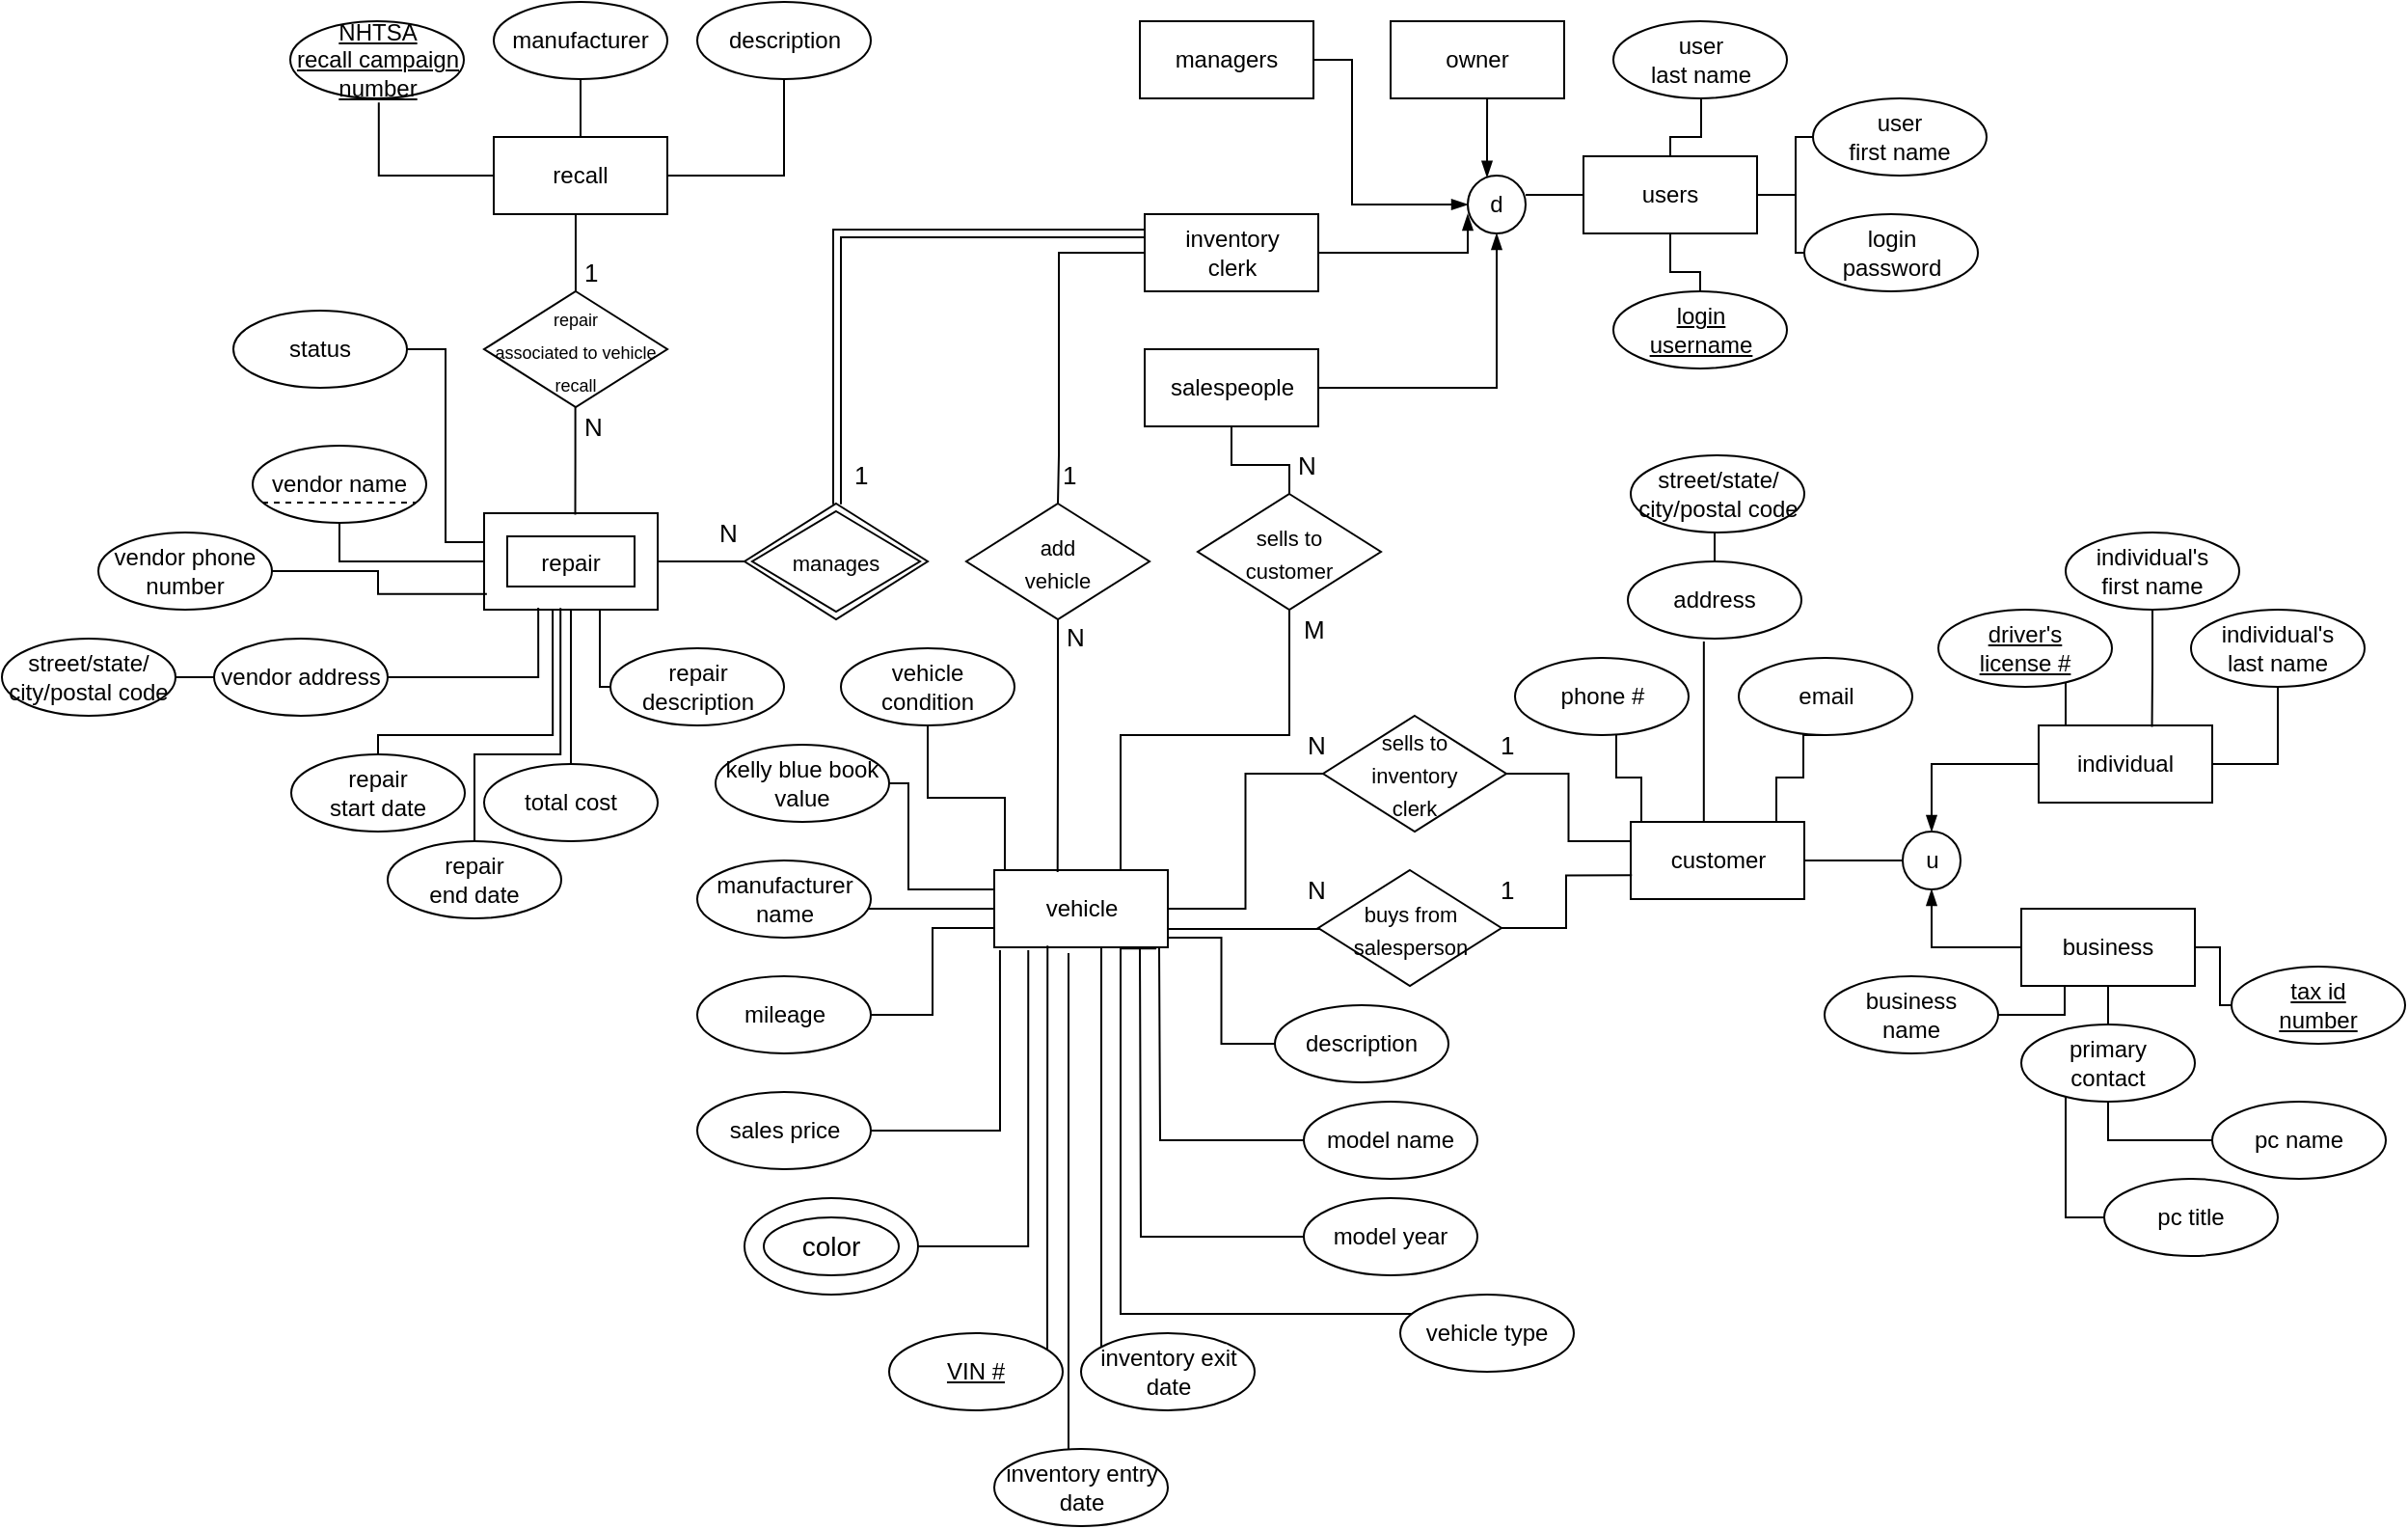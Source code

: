 <mxfile version="10.7.5"><diagram id="W2DYp6Pfew0mi47RgegF" name="Page-1"><mxGraphModel dx="1912" dy="1683" grid="1" gridSize="10" guides="1" tooltips="1" connect="1" arrows="1" fold="1" page="1" pageScale="1" pageWidth="850" pageHeight="1100" math="0" shadow="0"><root><mxCell id="0"/><mxCell id="1" parent="0"/><mxCell id="PdrXbIxTMjw9efJL4tuT-87" style="edgeStyle=orthogonalEdgeStyle;rounded=0;orthogonalLoop=1;jettySize=auto;html=1;entryX=1;entryY=0.333;entryDx=0;entryDy=0;entryPerimeter=0;fontSize=13;endArrow=none;endFill=0;" edge="1" parent="1" source="PdrXbIxTMjw9efJL4tuT-6" target="PdrXbIxTMjw9efJL4tuT-11"><mxGeometry relative="1" as="geometry"/></mxCell><mxCell id="PdrXbIxTMjw9efJL4tuT-89" style="edgeStyle=orthogonalEdgeStyle;orthogonalLoop=1;jettySize=auto;html=1;fontSize=13;strokeColor=#000000;rounded=0;startArrow=none;startFill=0;endArrow=none;endFill=0;" edge="1" parent="1" source="PdrXbIxTMjw9efJL4tuT-6" target="PdrXbIxTMjw9efJL4tuT-10"><mxGeometry relative="1" as="geometry"><Array as="points"><mxPoint x="625" y="30"/><mxPoint x="641" y="30"/></Array></mxGeometry></mxCell><mxCell id="PdrXbIxTMjw9efJL4tuT-90" style="edgeStyle=orthogonalEdgeStyle;rounded=0;orthogonalLoop=1;jettySize=auto;html=1;startArrow=none;startFill=0;endArrow=none;endFill=0;strokeColor=#000000;fontSize=13;" edge="1" parent="1" source="PdrXbIxTMjw9efJL4tuT-6" target="PdrXbIxTMjw9efJL4tuT-8"><mxGeometry relative="1" as="geometry"/></mxCell><mxCell id="PdrXbIxTMjw9efJL4tuT-91" style="edgeStyle=orthogonalEdgeStyle;rounded=0;orthogonalLoop=1;jettySize=auto;html=1;entryX=0;entryY=0.5;entryDx=0;entryDy=0;startArrow=none;startFill=0;endArrow=none;endFill=0;strokeColor=#000000;fontSize=13;" edge="1" parent="1" source="PdrXbIxTMjw9efJL4tuT-6" target="PdrXbIxTMjw9efJL4tuT-9"><mxGeometry relative="1" as="geometry"/></mxCell><mxCell id="PdrXbIxTMjw9efJL4tuT-92" style="edgeStyle=orthogonalEdgeStyle;rounded=0;orthogonalLoop=1;jettySize=auto;html=1;startArrow=none;startFill=0;endArrow=none;endFill=0;strokeColor=#000000;fontSize=13;" edge="1" parent="1" source="PdrXbIxTMjw9efJL4tuT-6" target="PdrXbIxTMjw9efJL4tuT-7"><mxGeometry relative="1" as="geometry"/></mxCell><mxCell id="PdrXbIxTMjw9efJL4tuT-6" value="users&lt;br&gt;" style="rounded=0;whiteSpace=wrap;html=1;" vertex="1" parent="1"><mxGeometry x="580" y="40" width="90" height="40" as="geometry"/></mxCell><mxCell id="PdrXbIxTMjw9efJL4tuT-7" value="login&lt;br&gt;password" style="ellipse;whiteSpace=wrap;html=1;" vertex="1" parent="1"><mxGeometry x="694.5" y="70" width="90" height="40" as="geometry"/></mxCell><mxCell id="PdrXbIxTMjw9efJL4tuT-8" value="&lt;u&gt;login&lt;br&gt;username&lt;/u&gt;" style="ellipse;whiteSpace=wrap;html=1;" vertex="1" parent="1"><mxGeometry x="595.5" y="110" width="90" height="40" as="geometry"/></mxCell><mxCell id="PdrXbIxTMjw9efJL4tuT-9" value="user&lt;br&gt;first name&lt;br&gt;" style="ellipse;whiteSpace=wrap;html=1;" vertex="1" parent="1"><mxGeometry x="699" y="10" width="90" height="40" as="geometry"/></mxCell><mxCell id="PdrXbIxTMjw9efJL4tuT-10" value="user&lt;br&gt;last name&lt;br&gt;" style="ellipse;whiteSpace=wrap;html=1;" vertex="1" parent="1"><mxGeometry x="595.5" y="-30" width="90" height="40" as="geometry"/></mxCell><mxCell id="PdrXbIxTMjw9efJL4tuT-88" style="edgeStyle=orthogonalEdgeStyle;rounded=0;orthogonalLoop=1;jettySize=auto;html=1;entryX=0.556;entryY=1;entryDx=0;entryDy=0;entryPerimeter=0;fontSize=13;startArrow=blockThin;startFill=1;endArrow=none;endFill=0;" edge="1" parent="1" source="PdrXbIxTMjw9efJL4tuT-11" target="PdrXbIxTMjw9efJL4tuT-12"><mxGeometry relative="1" as="geometry"><Array as="points"><mxPoint x="530" y="30"/></Array></mxGeometry></mxCell><mxCell id="PdrXbIxTMjw9efJL4tuT-11" value="d" style="ellipse;whiteSpace=wrap;html=1;aspect=fixed;" vertex="1" parent="1"><mxGeometry x="520" y="50" width="30" height="30" as="geometry"/></mxCell><mxCell id="PdrXbIxTMjw9efJL4tuT-12" value="owner&lt;br&gt;" style="rounded=0;whiteSpace=wrap;html=1;" vertex="1" parent="1"><mxGeometry x="480" y="-30" width="90" height="40" as="geometry"/></mxCell><mxCell id="PdrXbIxTMjw9efJL4tuT-93" style="edgeStyle=orthogonalEdgeStyle;rounded=0;orthogonalLoop=1;jettySize=auto;html=1;entryX=0;entryY=0.5;entryDx=0;entryDy=0;startArrow=none;startFill=0;endArrow=blockThin;endFill=1;strokeColor=#000000;fontSize=13;" edge="1" parent="1" source="PdrXbIxTMjw9efJL4tuT-13" target="PdrXbIxTMjw9efJL4tuT-11"><mxGeometry relative="1" as="geometry"><Array as="points"><mxPoint x="460" y="-10"/><mxPoint x="460" y="65"/></Array></mxGeometry></mxCell><mxCell id="PdrXbIxTMjw9efJL4tuT-13" value="managers&lt;br&gt;" style="rounded=0;whiteSpace=wrap;html=1;" vertex="1" parent="1"><mxGeometry x="350" y="-30" width="90" height="40" as="geometry"/></mxCell><mxCell id="PdrXbIxTMjw9efJL4tuT-95" style="edgeStyle=orthogonalEdgeStyle;orthogonalLoop=1;jettySize=auto;html=1;startArrow=none;startFill=0;endArrow=blockThin;endFill=1;strokeColor=#000000;fontSize=13;rounded=0;" edge="1" parent="1" source="PdrXbIxTMjw9efJL4tuT-14"><mxGeometry relative="1" as="geometry"><mxPoint x="520" y="70" as="targetPoint"/><Array as="points"><mxPoint x="520" y="90"/></Array></mxGeometry></mxCell><mxCell id="PdrXbIxTMjw9efJL4tuT-97" style="edgeStyle=orthogonalEdgeStyle;rounded=0;orthogonalLoop=1;jettySize=auto;html=1;startArrow=none;startFill=0;endArrow=none;endFill=0;strokeColor=#000000;fontSize=13;shape=link;" edge="1" parent="1" source="PdrXbIxTMjw9efJL4tuT-14" target="PdrXbIxTMjw9efJL4tuT-58"><mxGeometry relative="1" as="geometry"><Array as="points"><mxPoint x="193" y="80"/></Array></mxGeometry></mxCell><mxCell id="PdrXbIxTMjw9efJL4tuT-99" style="edgeStyle=orthogonalEdgeStyle;rounded=0;orthogonalLoop=1;jettySize=auto;html=1;entryX=0.5;entryY=0;entryDx=0;entryDy=0;startArrow=none;startFill=0;endArrow=none;endFill=0;strokeColor=#000000;fontSize=13;" edge="1" parent="1" source="PdrXbIxTMjw9efJL4tuT-14" target="PdrXbIxTMjw9efJL4tuT-18"><mxGeometry relative="1" as="geometry"><Array as="points"><mxPoint x="308" y="90"/><mxPoint x="308" y="195"/></Array></mxGeometry></mxCell><mxCell id="PdrXbIxTMjw9efJL4tuT-14" value="inventory&lt;br&gt;clerk&lt;br&gt;" style="rounded=0;whiteSpace=wrap;html=1;" vertex="1" parent="1"><mxGeometry x="352.5" y="70" width="90" height="40" as="geometry"/></mxCell><mxCell id="PdrXbIxTMjw9efJL4tuT-96" style="edgeStyle=orthogonalEdgeStyle;rounded=0;orthogonalLoop=1;jettySize=auto;html=1;entryX=0.5;entryY=1;entryDx=0;entryDy=0;startArrow=none;startFill=0;endArrow=blockThin;endFill=1;strokeColor=#000000;fontSize=13;" edge="1" parent="1" source="PdrXbIxTMjw9efJL4tuT-15" target="PdrXbIxTMjw9efJL4tuT-11"><mxGeometry relative="1" as="geometry"/></mxCell><mxCell id="PdrXbIxTMjw9efJL4tuT-100" style="edgeStyle=orthogonalEdgeStyle;rounded=0;orthogonalLoop=1;jettySize=auto;html=1;entryX=0.5;entryY=0;entryDx=0;entryDy=0;startArrow=none;startFill=0;endArrow=none;endFill=0;strokeColor=#000000;fontSize=13;" edge="1" parent="1" source="PdrXbIxTMjw9efJL4tuT-15" target="PdrXbIxTMjw9efJL4tuT-20"><mxGeometry relative="1" as="geometry"/></mxCell><mxCell id="PdrXbIxTMjw9efJL4tuT-15" value="salespeople&lt;br&gt;" style="rounded=0;whiteSpace=wrap;html=1;" vertex="1" parent="1"><mxGeometry x="352.5" y="140" width="90" height="40" as="geometry"/></mxCell><mxCell id="PdrXbIxTMjw9efJL4tuT-121" style="edgeStyle=orthogonalEdgeStyle;rounded=0;orthogonalLoop=1;jettySize=auto;html=1;entryX=0.5;entryY=1;entryDx=0;entryDy=0;startArrow=none;startFill=0;endArrow=none;endFill=0;strokeColor=#000000;fontSize=13;" edge="1" parent="1" source="PdrXbIxTMjw9efJL4tuT-16" target="PdrXbIxTMjw9efJL4tuT-34"><mxGeometry relative="1" as="geometry"><Array as="points"><mxPoint x="680" y="362"/><mxPoint x="694" y="362"/></Array></mxGeometry></mxCell><mxCell id="PdrXbIxTMjw9efJL4tuT-122" style="edgeStyle=orthogonalEdgeStyle;rounded=0;orthogonalLoop=1;jettySize=auto;html=1;startArrow=none;startFill=0;endArrow=none;endFill=0;strokeColor=#000000;fontSize=13;" edge="1" parent="1" source="PdrXbIxTMjw9efJL4tuT-16" target="PdrXbIxTMjw9efJL4tuT-35"><mxGeometry relative="1" as="geometry"><Array as="points"><mxPoint x="610" y="362"/><mxPoint x="597" y="362"/></Array></mxGeometry></mxCell><mxCell id="PdrXbIxTMjw9efJL4tuT-123" style="edgeStyle=orthogonalEdgeStyle;rounded=0;orthogonalLoop=1;jettySize=auto;html=1;entryX=0.438;entryY=1.038;entryDx=0;entryDy=0;entryPerimeter=0;startArrow=none;startFill=0;endArrow=none;endFill=0;strokeColor=#000000;fontSize=13;" edge="1" parent="1" source="PdrXbIxTMjw9efJL4tuT-16" target="PdrXbIxTMjw9efJL4tuT-36"><mxGeometry relative="1" as="geometry"><Array as="points"><mxPoint x="643" y="337"/></Array></mxGeometry></mxCell><mxCell id="PdrXbIxTMjw9efJL4tuT-16" value="customer&lt;br&gt;" style="rounded=0;whiteSpace=wrap;html=1;" vertex="1" parent="1"><mxGeometry x="604.5" y="385" width="90" height="40" as="geometry"/></mxCell><mxCell id="PdrXbIxTMjw9efJL4tuT-103" style="edgeStyle=orthogonalEdgeStyle;rounded=0;orthogonalLoop=1;jettySize=auto;html=1;entryX=0;entryY=0.5;entryDx=0;entryDy=0;startArrow=none;startFill=0;endArrow=none;endFill=0;strokeColor=#000000;fontSize=13;" edge="1" parent="1" source="PdrXbIxTMjw9efJL4tuT-17" target="PdrXbIxTMjw9efJL4tuT-21"><mxGeometry relative="1" as="geometry"/></mxCell><mxCell id="PdrXbIxTMjw9efJL4tuT-104" style="edgeStyle=orthogonalEdgeStyle;rounded=0;orthogonalLoop=1;jettySize=auto;html=1;entryX=0.037;entryY=0.508;entryDx=0;entryDy=0;entryPerimeter=0;startArrow=none;startFill=0;endArrow=none;endFill=0;strokeColor=#000000;fontSize=13;" edge="1" parent="1" source="PdrXbIxTMjw9efJL4tuT-17" target="PdrXbIxTMjw9efJL4tuT-22"><mxGeometry relative="1" as="geometry"><Array as="points"><mxPoint x="404" y="441"/></Array></mxGeometry></mxCell><mxCell id="PdrXbIxTMjw9efJL4tuT-17" value="vehicle&lt;br&gt;" style="rounded=0;whiteSpace=wrap;html=1;" vertex="1" parent="1"><mxGeometry x="274.5" y="410" width="90" height="40" as="geometry"/></mxCell><mxCell id="PdrXbIxTMjw9efJL4tuT-102" style="edgeStyle=orthogonalEdgeStyle;rounded=0;orthogonalLoop=1;jettySize=auto;html=1;entryX=0.365;entryY=0.024;entryDx=0;entryDy=0;entryPerimeter=0;startArrow=none;startFill=0;endArrow=none;endFill=0;strokeColor=#000000;fontSize=13;" edge="1" parent="1" source="PdrXbIxTMjw9efJL4tuT-18" target="PdrXbIxTMjw9efJL4tuT-17"><mxGeometry relative="1" as="geometry"/></mxCell><mxCell id="PdrXbIxTMjw9efJL4tuT-18" value="&lt;font style=&quot;font-size: 11px&quot;&gt;add&lt;br&gt;vehicle&lt;/font&gt;&lt;br style=&quot;font-size: 13px&quot;&gt;" style="shape=rhombus;strokeWidth=1;fontSize=13;perimeter=rhombusPerimeter;whiteSpace=wrap;html=1;align=center;fontSize=14;" vertex="1" parent="1"><mxGeometry x="260" y="220" width="95" height="60" as="geometry"/></mxCell><mxCell id="PdrXbIxTMjw9efJL4tuT-101" style="edgeStyle=orthogonalEdgeStyle;rounded=0;orthogonalLoop=1;jettySize=auto;html=1;startArrow=none;startFill=0;endArrow=none;endFill=0;strokeColor=#000000;fontSize=13;" edge="1" parent="1" source="PdrXbIxTMjw9efJL4tuT-20" target="PdrXbIxTMjw9efJL4tuT-17"><mxGeometry relative="1" as="geometry"><Array as="points"><mxPoint x="428" y="340"/><mxPoint x="340" y="340"/></Array></mxGeometry></mxCell><mxCell id="PdrXbIxTMjw9efJL4tuT-20" value="&lt;font style=&quot;font-size: 11px&quot;&gt;sells to&lt;br&gt;customer&lt;/font&gt;&lt;br style=&quot;font-size: 13px&quot;&gt;" style="shape=rhombus;strokeWidth=1;fontSize=13;perimeter=rhombusPerimeter;whiteSpace=wrap;html=1;align=center;fontSize=14;" vertex="1" parent="1"><mxGeometry x="380" y="215" width="95" height="60" as="geometry"/></mxCell><mxCell id="PdrXbIxTMjw9efJL4tuT-105" style="edgeStyle=orthogonalEdgeStyle;rounded=0;orthogonalLoop=1;jettySize=auto;html=1;entryX=0;entryY=0.25;entryDx=0;entryDy=0;startArrow=none;startFill=0;endArrow=none;endFill=0;strokeColor=#000000;fontSize=13;" edge="1" parent="1" source="PdrXbIxTMjw9efJL4tuT-21" target="PdrXbIxTMjw9efJL4tuT-16"><mxGeometry relative="1" as="geometry"/></mxCell><mxCell id="PdrXbIxTMjw9efJL4tuT-21" value="&lt;font style=&quot;font-size: 11px&quot;&gt;sells to&lt;br&gt;inventory&lt;br&gt;clerk&lt;/font&gt;&lt;br style=&quot;font-size: 13px&quot;&gt;" style="shape=rhombus;strokeWidth=1;fontSize=13;perimeter=rhombusPerimeter;whiteSpace=wrap;html=1;align=center;fontSize=14;" vertex="1" parent="1"><mxGeometry x="445" y="330" width="95" height="60" as="geometry"/></mxCell><mxCell id="PdrXbIxTMjw9efJL4tuT-106" style="edgeStyle=orthogonalEdgeStyle;rounded=0;orthogonalLoop=1;jettySize=auto;html=1;entryX=0.007;entryY=0.692;entryDx=0;entryDy=0;entryPerimeter=0;startArrow=none;startFill=0;endArrow=none;endFill=0;strokeColor=#000000;fontSize=13;" edge="1" parent="1" source="PdrXbIxTMjw9efJL4tuT-22" target="PdrXbIxTMjw9efJL4tuT-16"><mxGeometry relative="1" as="geometry"/></mxCell><mxCell id="PdrXbIxTMjw9efJL4tuT-22" value="&lt;font style=&quot;font-size: 11px&quot;&gt;buys from&lt;br&gt;salesperson&lt;/font&gt;&lt;br style=&quot;font-size: 13px&quot;&gt;" style="shape=rhombus;strokeWidth=1;fontSize=13;perimeter=rhombusPerimeter;whiteSpace=wrap;html=1;align=center;fontSize=14;" vertex="1" parent="1"><mxGeometry x="442.5" y="410" width="95" height="60" as="geometry"/></mxCell><mxCell id="PdrXbIxTMjw9efJL4tuT-107" style="edgeStyle=orthogonalEdgeStyle;rounded=0;orthogonalLoop=1;jettySize=auto;html=1;entryX=1;entryY=0.5;entryDx=0;entryDy=0;startArrow=none;startFill=0;endArrow=none;endFill=0;strokeColor=#000000;fontSize=13;" edge="1" parent="1" source="PdrXbIxTMjw9efJL4tuT-23" target="PdrXbIxTMjw9efJL4tuT-16"><mxGeometry relative="1" as="geometry"/></mxCell><mxCell id="PdrXbIxTMjw9efJL4tuT-23" value="u" style="ellipse;whiteSpace=wrap;html=1;aspect=fixed;" vertex="1" parent="1"><mxGeometry x="745.5" y="390" width="30" height="30" as="geometry"/></mxCell><mxCell id="PdrXbIxTMjw9efJL4tuT-109" style="edgeStyle=orthogonalEdgeStyle;rounded=0;orthogonalLoop=1;jettySize=auto;html=1;entryX=0.5;entryY=1;entryDx=0;entryDy=0;startArrow=none;startFill=0;endArrow=blockThin;endFill=1;strokeColor=#000000;fontSize=13;" edge="1" parent="1" source="PdrXbIxTMjw9efJL4tuT-24" target="PdrXbIxTMjw9efJL4tuT-23"><mxGeometry relative="1" as="geometry"/></mxCell><mxCell id="PdrXbIxTMjw9efJL4tuT-24" value="business&lt;br&gt;" style="rounded=0;whiteSpace=wrap;html=1;" vertex="1" parent="1"><mxGeometry x="807" y="430" width="90" height="40" as="geometry"/></mxCell><mxCell id="PdrXbIxTMjw9efJL4tuT-108" style="edgeStyle=orthogonalEdgeStyle;rounded=0;orthogonalLoop=1;jettySize=auto;html=1;startArrow=none;startFill=0;endArrow=blockThin;endFill=1;strokeColor=#000000;fontSize=13;" edge="1" parent="1" source="PdrXbIxTMjw9efJL4tuT-25" target="PdrXbIxTMjw9efJL4tuT-23"><mxGeometry relative="1" as="geometry"/></mxCell><mxCell id="PdrXbIxTMjw9efJL4tuT-25" value="individual&lt;br&gt;" style="rounded=0;whiteSpace=wrap;html=1;" vertex="1" parent="1"><mxGeometry x="816" y="335" width="90" height="40" as="geometry"/></mxCell><mxCell id="PdrXbIxTMjw9efJL4tuT-111" style="edgeStyle=orthogonalEdgeStyle;rounded=0;orthogonalLoop=1;jettySize=auto;html=1;entryX=0.653;entryY=0.02;entryDx=0;entryDy=0;entryPerimeter=0;startArrow=none;startFill=0;endArrow=none;endFill=0;strokeColor=#000000;fontSize=13;" edge="1" parent="1" source="PdrXbIxTMjw9efJL4tuT-26" target="PdrXbIxTMjw9efJL4tuT-25"><mxGeometry relative="1" as="geometry"/></mxCell><mxCell id="PdrXbIxTMjw9efJL4tuT-26" value="individual's&lt;br&gt;first name&lt;br&gt;" style="ellipse;whiteSpace=wrap;html=1;" vertex="1" parent="1"><mxGeometry x="830" y="235" width="90" height="40" as="geometry"/></mxCell><mxCell id="PdrXbIxTMjw9efJL4tuT-113" style="edgeStyle=orthogonalEdgeStyle;rounded=0;orthogonalLoop=1;jettySize=auto;html=1;entryX=1;entryY=0.5;entryDx=0;entryDy=0;startArrow=none;startFill=0;endArrow=none;endFill=0;strokeColor=#000000;fontSize=13;" edge="1" parent="1" source="PdrXbIxTMjw9efJL4tuT-27" target="PdrXbIxTMjw9efJL4tuT-25"><mxGeometry relative="1" as="geometry"/></mxCell><mxCell id="PdrXbIxTMjw9efJL4tuT-27" value="individual's&lt;br&gt;last name&lt;br&gt;" style="ellipse;whiteSpace=wrap;html=1;" vertex="1" parent="1"><mxGeometry x="895" y="275" width="90" height="40" as="geometry"/></mxCell><mxCell id="PdrXbIxTMjw9efJL4tuT-110" style="edgeStyle=orthogonalEdgeStyle;rounded=0;orthogonalLoop=1;jettySize=auto;html=1;startArrow=none;startFill=0;endArrow=none;endFill=0;strokeColor=#000000;fontSize=13;" edge="1" parent="1" source="PdrXbIxTMjw9efJL4tuT-28" target="PdrXbIxTMjw9efJL4tuT-25"><mxGeometry relative="1" as="geometry"><Array as="points"><mxPoint x="830" y="320"/><mxPoint x="830" y="320"/></Array></mxGeometry></mxCell><mxCell id="PdrXbIxTMjw9efJL4tuT-28" value="&lt;u&gt;driver's&lt;br&gt;license #&lt;/u&gt;&lt;br&gt;" style="ellipse;whiteSpace=wrap;html=1;" vertex="1" parent="1"><mxGeometry x="764" y="275" width="90" height="40" as="geometry"/></mxCell><mxCell id="PdrXbIxTMjw9efJL4tuT-120" style="edgeStyle=orthogonalEdgeStyle;rounded=0;orthogonalLoop=1;jettySize=auto;html=1;entryX=0.25;entryY=1;entryDx=0;entryDy=0;startArrow=none;startFill=0;endArrow=none;endFill=0;strokeColor=#000000;fontSize=13;" edge="1" parent="1" source="PdrXbIxTMjw9efJL4tuT-29" target="PdrXbIxTMjw9efJL4tuT-24"><mxGeometry relative="1" as="geometry"><Array as="points"><mxPoint x="829" y="485"/></Array></mxGeometry></mxCell><mxCell id="PdrXbIxTMjw9efJL4tuT-29" value="business&lt;br&gt;name&lt;br&gt;" style="ellipse;whiteSpace=wrap;html=1;" vertex="1" parent="1"><mxGeometry x="705" y="465" width="90" height="40" as="geometry"/></mxCell><mxCell id="PdrXbIxTMjw9efJL4tuT-115" style="edgeStyle=orthogonalEdgeStyle;rounded=0;orthogonalLoop=1;jettySize=auto;html=1;startArrow=none;startFill=0;endArrow=none;endFill=0;strokeColor=#000000;fontSize=13;" edge="1" parent="1" source="PdrXbIxTMjw9efJL4tuT-30" target="PdrXbIxTMjw9efJL4tuT-24"><mxGeometry relative="1" as="geometry"><Array as="points"><mxPoint x="910" y="480"/><mxPoint x="910" y="450"/></Array></mxGeometry></mxCell><mxCell id="PdrXbIxTMjw9efJL4tuT-30" value="&lt;u&gt;tax id&lt;br&gt;number&lt;/u&gt;&lt;br&gt;" style="ellipse;whiteSpace=wrap;html=1;" vertex="1" parent="1"><mxGeometry x="916" y="460" width="90" height="40" as="geometry"/></mxCell><mxCell id="PdrXbIxTMjw9efJL4tuT-118" style="edgeStyle=orthogonalEdgeStyle;rounded=0;orthogonalLoop=1;jettySize=auto;html=1;entryX=0.5;entryY=1;entryDx=0;entryDy=0;startArrow=none;startFill=0;endArrow=none;endFill=0;strokeColor=#000000;fontSize=13;" edge="1" parent="1" source="PdrXbIxTMjw9efJL4tuT-31" target="PdrXbIxTMjw9efJL4tuT-24"><mxGeometry relative="1" as="geometry"/></mxCell><mxCell id="PdrXbIxTMjw9efJL4tuT-31" value="primary&lt;br&gt;contact&lt;br&gt;" style="ellipse;whiteSpace=wrap;html=1;" vertex="1" parent="1"><mxGeometry x="807" y="490" width="90" height="40" as="geometry"/></mxCell><mxCell id="PdrXbIxTMjw9efJL4tuT-116" style="edgeStyle=orthogonalEdgeStyle;rounded=0;orthogonalLoop=1;jettySize=auto;html=1;entryX=0.5;entryY=1;entryDx=0;entryDy=0;startArrow=none;startFill=0;endArrow=none;endFill=0;strokeColor=#000000;fontSize=13;" edge="1" parent="1" source="PdrXbIxTMjw9efJL4tuT-32" target="PdrXbIxTMjw9efJL4tuT-31"><mxGeometry relative="1" as="geometry"/></mxCell><mxCell id="PdrXbIxTMjw9efJL4tuT-32" value="pc name&lt;br&gt;" style="ellipse;whiteSpace=wrap;html=1;" vertex="1" parent="1"><mxGeometry x="906" y="530" width="90" height="40" as="geometry"/></mxCell><mxCell id="PdrXbIxTMjw9efJL4tuT-117" style="edgeStyle=orthogonalEdgeStyle;rounded=0;orthogonalLoop=1;jettySize=auto;html=1;startArrow=none;startFill=0;endArrow=none;endFill=0;strokeColor=#000000;fontSize=13;" edge="1" parent="1" source="PdrXbIxTMjw9efJL4tuT-33" target="PdrXbIxTMjw9efJL4tuT-31"><mxGeometry relative="1" as="geometry"><mxPoint x="830" y="540" as="targetPoint"/><Array as="points"><mxPoint x="830" y="590"/></Array></mxGeometry></mxCell><mxCell id="PdrXbIxTMjw9efJL4tuT-33" value="pc title&lt;br&gt;" style="ellipse;whiteSpace=wrap;html=1;" vertex="1" parent="1"><mxGeometry x="850" y="570" width="90" height="40" as="geometry"/></mxCell><mxCell id="PdrXbIxTMjw9efJL4tuT-34" value="email&lt;br&gt;" style="ellipse;whiteSpace=wrap;html=1;" vertex="1" parent="1"><mxGeometry x="660.5" y="300" width="90" height="40" as="geometry"/></mxCell><mxCell id="PdrXbIxTMjw9efJL4tuT-35" value="phone #&lt;br&gt;" style="ellipse;whiteSpace=wrap;html=1;" vertex="1" parent="1"><mxGeometry x="544.5" y="300" width="90" height="40" as="geometry"/></mxCell><mxCell id="PdrXbIxTMjw9efJL4tuT-124" style="edgeStyle=orthogonalEdgeStyle;rounded=0;orthogonalLoop=1;jettySize=auto;html=1;startArrow=none;startFill=0;endArrow=none;endFill=0;strokeColor=#000000;fontSize=13;" edge="1" parent="1" source="PdrXbIxTMjw9efJL4tuT-36"><mxGeometry relative="1" as="geometry"><mxPoint x="648" y="240" as="targetPoint"/></mxGeometry></mxCell><mxCell id="PdrXbIxTMjw9efJL4tuT-36" value="address&lt;br&gt;" style="ellipse;whiteSpace=wrap;html=1;" vertex="1" parent="1"><mxGeometry x="603" y="250" width="90" height="40" as="geometry"/></mxCell><mxCell id="PdrXbIxTMjw9efJL4tuT-131" style="edgeStyle=orthogonalEdgeStyle;rounded=0;orthogonalLoop=1;jettySize=auto;html=1;entryX=0.307;entryY=0.977;entryDx=0;entryDy=0;entryPerimeter=0;startArrow=none;startFill=0;endArrow=none;endFill=0;strokeColor=#000000;fontSize=13;" edge="1" parent="1" source="PdrXbIxTMjw9efJL4tuT-37" target="PdrXbIxTMjw9efJL4tuT-17"><mxGeometry relative="1" as="geometry"><Array as="points"><mxPoint x="302" y="630"/><mxPoint x="302" y="630"/></Array></mxGeometry></mxCell><mxCell id="PdrXbIxTMjw9efJL4tuT-37" value="&lt;u&gt;VIN #&lt;/u&gt;&lt;br&gt;" style="ellipse;whiteSpace=wrap;html=1;" vertex="1" parent="1"><mxGeometry x="220" y="650" width="90" height="40" as="geometry"/></mxCell><mxCell id="PdrXbIxTMjw9efJL4tuT-40" value="street/state/&lt;br&gt;city/postal code&lt;br&gt;" style="ellipse;whiteSpace=wrap;html=1;" vertex="1" parent="1"><mxGeometry x="604.5" y="195" width="90" height="40" as="geometry"/></mxCell><mxCell id="PdrXbIxTMjw9efJL4tuT-136" style="edgeStyle=orthogonalEdgeStyle;rounded=0;orthogonalLoop=1;jettySize=auto;html=1;startArrow=none;startFill=0;endArrow=none;endFill=0;strokeColor=#000000;fontSize=13;" edge="1" parent="1" source="PdrXbIxTMjw9efJL4tuT-41"><mxGeometry relative="1" as="geometry"><mxPoint x="350" y="450" as="targetPoint"/></mxGeometry></mxCell><mxCell id="PdrXbIxTMjw9efJL4tuT-41" value="model year&lt;br&gt;" style="ellipse;whiteSpace=wrap;html=1;" vertex="1" parent="1"><mxGeometry x="435" y="580" width="90" height="40" as="geometry"/></mxCell><mxCell id="PdrXbIxTMjw9efJL4tuT-134" style="edgeStyle=orthogonalEdgeStyle;rounded=0;orthogonalLoop=1;jettySize=auto;html=1;entryX=0.934;entryY=1.015;entryDx=0;entryDy=0;entryPerimeter=0;startArrow=none;startFill=0;endArrow=none;endFill=0;strokeColor=#000000;fontSize=13;" edge="1" parent="1" source="PdrXbIxTMjw9efJL4tuT-42" target="PdrXbIxTMjw9efJL4tuT-17"><mxGeometry relative="1" as="geometry"><Array as="points"><mxPoint x="340" y="640"/><mxPoint x="340" y="451"/></Array></mxGeometry></mxCell><mxCell id="PdrXbIxTMjw9efJL4tuT-42" value="vehicle type&lt;br&gt;" style="ellipse;whiteSpace=wrap;html=1;" vertex="1" parent="1"><mxGeometry x="485" y="630" width="90" height="40" as="geometry"/></mxCell><mxCell id="PdrXbIxTMjw9efJL4tuT-138" style="edgeStyle=orthogonalEdgeStyle;rounded=0;orthogonalLoop=1;jettySize=auto;html=1;entryX=0.998;entryY=0.876;entryDx=0;entryDy=0;entryPerimeter=0;startArrow=none;startFill=0;endArrow=none;endFill=0;strokeColor=#000000;fontSize=13;" edge="1" parent="1" source="PdrXbIxTMjw9efJL4tuT-43" target="PdrXbIxTMjw9efJL4tuT-17"><mxGeometry relative="1" as="geometry"/></mxCell><mxCell id="PdrXbIxTMjw9efJL4tuT-43" value="description&lt;br&gt;" style="ellipse;whiteSpace=wrap;html=1;" vertex="1" parent="1"><mxGeometry x="420" y="480" width="90" height="40" as="geometry"/></mxCell><mxCell id="PdrXbIxTMjw9efJL4tuT-132" style="edgeStyle=orthogonalEdgeStyle;rounded=0;orthogonalLoop=1;jettySize=auto;html=1;startArrow=none;startFill=0;endArrow=none;endFill=0;strokeColor=#000000;fontSize=13;" edge="1" parent="1" source="PdrXbIxTMjw9efJL4tuT-44"><mxGeometry relative="1" as="geometry"><mxPoint x="313" y="453" as="targetPoint"/><Array as="points"><mxPoint x="313" y="555"/></Array></mxGeometry></mxCell><mxCell id="PdrXbIxTMjw9efJL4tuT-44" value="inventory entry date&lt;br&gt;" style="ellipse;whiteSpace=wrap;html=1;" vertex="1" parent="1"><mxGeometry x="274.5" y="710" width="90" height="40" as="geometry"/></mxCell><mxCell id="PdrXbIxTMjw9efJL4tuT-133" style="edgeStyle=orthogonalEdgeStyle;rounded=0;orthogonalLoop=1;jettySize=auto;html=1;entryX=0.75;entryY=1;entryDx=0;entryDy=0;startArrow=none;startFill=0;endArrow=none;endFill=0;strokeColor=#000000;fontSize=13;" edge="1" parent="1" source="PdrXbIxTMjw9efJL4tuT-45" target="PdrXbIxTMjw9efJL4tuT-17"><mxGeometry relative="1" as="geometry"><Array as="points"><mxPoint x="330" y="450"/></Array></mxGeometry></mxCell><mxCell id="PdrXbIxTMjw9efJL4tuT-45" value="inventory exit date&lt;br&gt;" style="ellipse;whiteSpace=wrap;html=1;" vertex="1" parent="1"><mxGeometry x="319.5" y="650" width="90" height="40" as="geometry"/></mxCell><mxCell id="PdrXbIxTMjw9efJL4tuT-129" style="edgeStyle=orthogonalEdgeStyle;rounded=0;orthogonalLoop=1;jettySize=auto;html=1;entryX=0.033;entryY=1.036;entryDx=0;entryDy=0;entryPerimeter=0;startArrow=none;startFill=0;endArrow=none;endFill=0;strokeColor=#000000;fontSize=13;" edge="1" parent="1" source="PdrXbIxTMjw9efJL4tuT-46" target="PdrXbIxTMjw9efJL4tuT-17"><mxGeometry relative="1" as="geometry"/></mxCell><mxCell id="PdrXbIxTMjw9efJL4tuT-46" value="sales price&lt;br&gt;" style="ellipse;whiteSpace=wrap;html=1;" vertex="1" parent="1"><mxGeometry x="120.5" y="525" width="90" height="40" as="geometry"/></mxCell><mxCell id="PdrXbIxTMjw9efJL4tuT-130" style="edgeStyle=orthogonalEdgeStyle;rounded=0;orthogonalLoop=1;jettySize=auto;html=1;entryX=0.196;entryY=1.036;entryDx=0;entryDy=0;entryPerimeter=0;startArrow=none;startFill=0;endArrow=none;endFill=0;strokeColor=#000000;fontSize=13;" edge="1" parent="1" source="PdrXbIxTMjw9efJL4tuT-49" target="PdrXbIxTMjw9efJL4tuT-17"><mxGeometry relative="1" as="geometry"/></mxCell><mxCell id="PdrXbIxTMjw9efJL4tuT-49" value="color" style="ellipse;shape=doubleEllipse;margin=10;strokeWidth=1;fontSize=14;whiteSpace=wrap;html=1;align=center;perimeterSpacing=0;shadow=0;" vertex="1" parent="1"><mxGeometry x="145" y="580" width="90" height="50" as="geometry"/></mxCell><mxCell id="PdrXbIxTMjw9efJL4tuT-128" style="edgeStyle=orthogonalEdgeStyle;rounded=0;orthogonalLoop=1;jettySize=auto;html=1;entryX=0;entryY=0.75;entryDx=0;entryDy=0;startArrow=none;startFill=0;endArrow=none;endFill=0;strokeColor=#000000;fontSize=13;" edge="1" parent="1" source="PdrXbIxTMjw9efJL4tuT-50" target="PdrXbIxTMjw9efJL4tuT-17"><mxGeometry relative="1" as="geometry"/></mxCell><mxCell id="PdrXbIxTMjw9efJL4tuT-50" value="mileage&lt;br&gt;" style="ellipse;whiteSpace=wrap;html=1;" vertex="1" parent="1"><mxGeometry x="120.5" y="465" width="90" height="40" as="geometry"/></mxCell><mxCell id="PdrXbIxTMjw9efJL4tuT-127" style="edgeStyle=orthogonalEdgeStyle;rounded=0;orthogonalLoop=1;jettySize=auto;html=1;entryX=0;entryY=0.5;entryDx=0;entryDy=0;startArrow=none;startFill=0;endArrow=none;endFill=0;strokeColor=#000000;fontSize=13;" edge="1" parent="1" source="PdrXbIxTMjw9efJL4tuT-51" target="PdrXbIxTMjw9efJL4tuT-17"><mxGeometry relative="1" as="geometry"><Array as="points"><mxPoint x="230" y="430"/><mxPoint x="230" y="430"/></Array></mxGeometry></mxCell><mxCell id="PdrXbIxTMjw9efJL4tuT-51" value="manufacturer&lt;br&gt;name&lt;br&gt;" style="ellipse;whiteSpace=wrap;html=1;" vertex="1" parent="1"><mxGeometry x="120.5" y="405" width="90" height="40" as="geometry"/></mxCell><mxCell id="PdrXbIxTMjw9efJL4tuT-126" style="edgeStyle=orthogonalEdgeStyle;rounded=0;orthogonalLoop=1;jettySize=auto;html=1;entryX=0;entryY=0.5;entryDx=0;entryDy=0;startArrow=none;startFill=0;endArrow=none;endFill=0;strokeColor=#000000;fontSize=13;" edge="1" parent="1" source="PdrXbIxTMjw9efJL4tuT-52" target="PdrXbIxTMjw9efJL4tuT-17"><mxGeometry relative="1" as="geometry"><Array as="points"><mxPoint x="230" y="365"/><mxPoint x="230" y="420"/><mxPoint x="274" y="420"/></Array></mxGeometry></mxCell><mxCell id="PdrXbIxTMjw9efJL4tuT-52" value="kelly blue book&lt;br&gt;value&lt;br&gt;" style="ellipse;whiteSpace=wrap;html=1;" vertex="1" parent="1"><mxGeometry x="130" y="345" width="90" height="40" as="geometry"/></mxCell><mxCell id="PdrXbIxTMjw9efJL4tuT-125" style="edgeStyle=orthogonalEdgeStyle;rounded=0;orthogonalLoop=1;jettySize=auto;html=1;entryX=0.061;entryY=0;entryDx=0;entryDy=0;entryPerimeter=0;startArrow=none;startFill=0;endArrow=none;endFill=0;strokeColor=#000000;fontSize=13;" edge="1" parent="1" source="PdrXbIxTMjw9efJL4tuT-53" target="PdrXbIxTMjw9efJL4tuT-17"><mxGeometry relative="1" as="geometry"/></mxCell><mxCell id="PdrXbIxTMjw9efJL4tuT-53" value="vehicle&lt;br&gt;condition&lt;br&gt;" style="ellipse;whiteSpace=wrap;html=1;" vertex="1" parent="1"><mxGeometry x="195" y="295" width="90" height="40" as="geometry"/></mxCell><mxCell id="PdrXbIxTMjw9efJL4tuT-137" style="edgeStyle=orthogonalEdgeStyle;rounded=0;orthogonalLoop=1;jettySize=auto;html=1;startArrow=none;startFill=0;endArrow=none;endFill=0;strokeColor=#000000;fontSize=13;" edge="1" parent="1" source="PdrXbIxTMjw9efJL4tuT-54"><mxGeometry relative="1" as="geometry"><mxPoint x="360" y="450" as="targetPoint"/></mxGeometry></mxCell><mxCell id="PdrXbIxTMjw9efJL4tuT-54" value="model name&lt;br&gt;" style="ellipse;whiteSpace=wrap;html=1;" vertex="1" parent="1"><mxGeometry x="435" y="530" width="90" height="40" as="geometry"/></mxCell><mxCell id="PdrXbIxTMjw9efJL4tuT-150" style="edgeStyle=orthogonalEdgeStyle;rounded=0;orthogonalLoop=1;jettySize=auto;html=1;entryX=0.5;entryY=1;entryDx=0;entryDy=0;startArrow=none;startFill=0;endArrow=none;endFill=0;strokeColor=#000000;fontSize=13;" edge="1" parent="1" source="PdrXbIxTMjw9efJL4tuT-56" target="PdrXbIxTMjw9efJL4tuT-65"><mxGeometry relative="1" as="geometry"/></mxCell><mxCell id="PdrXbIxTMjw9efJL4tuT-56" value="&lt;font style=&quot;font-size: 12px&quot;&gt;repair&lt;/font&gt;" style="shape=ext;strokeWidth=1;margin=10;double=1;whiteSpace=wrap;html=1;align=center;fontSize=14;shadow=0;" vertex="1" parent="1"><mxGeometry x="10" y="225" width="90" height="50" as="geometry"/></mxCell><mxCell id="PdrXbIxTMjw9efJL4tuT-140" style="edgeStyle=orthogonalEdgeStyle;rounded=0;orthogonalLoop=1;jettySize=auto;html=1;entryX=1;entryY=0.5;entryDx=0;entryDy=0;startArrow=none;startFill=0;endArrow=none;endFill=0;strokeColor=#000000;fontSize=13;" edge="1" parent="1" source="PdrXbIxTMjw9efJL4tuT-58" target="PdrXbIxTMjw9efJL4tuT-56"><mxGeometry relative="1" as="geometry"/></mxCell><mxCell id="PdrXbIxTMjw9efJL4tuT-58" value="&lt;font style=&quot;font-size: 11px&quot;&gt;manages&lt;/font&gt;" style="shape=rhombus;double=1;strokeWidth=1;fontSize=17;perimeter=rhombusPerimeter;whiteSpace=wrap;html=1;align=center;fontSize=14;shadow=0;" vertex="1" parent="1"><mxGeometry x="145" y="220" width="95" height="60" as="geometry"/></mxCell><mxCell id="PdrXbIxTMjw9efJL4tuT-153" style="edgeStyle=orthogonalEdgeStyle;rounded=0;orthogonalLoop=1;jettySize=auto;html=1;entryX=0.525;entryY=0.016;entryDx=0;entryDy=0;entryPerimeter=0;startArrow=none;startFill=0;endArrow=none;endFill=0;strokeColor=#000000;fontSize=13;" edge="1" parent="1" source="PdrXbIxTMjw9efJL4tuT-59" target="PdrXbIxTMjw9efJL4tuT-56"><mxGeometry relative="1" as="geometry"><Array as="points"><mxPoint x="57" y="198"/></Array></mxGeometry></mxCell><mxCell id="PdrXbIxTMjw9efJL4tuT-154" style="edgeStyle=orthogonalEdgeStyle;rounded=0;orthogonalLoop=1;jettySize=auto;html=1;entryX=0.472;entryY=0.99;entryDx=0;entryDy=0;entryPerimeter=0;startArrow=none;startFill=0;endArrow=none;endFill=0;strokeColor=#000000;fontSize=13;" edge="1" parent="1" source="PdrXbIxTMjw9efJL4tuT-59" target="PdrXbIxTMjw9efJL4tuT-60"><mxGeometry relative="1" as="geometry"/></mxCell><mxCell id="PdrXbIxTMjw9efJL4tuT-59" value="&lt;font style=&quot;font-size: 9px&quot;&gt;repair &lt;br&gt;associated to vehicle recall&lt;/font&gt;&lt;br style=&quot;font-size: 13px&quot;&gt;" style="shape=rhombus;strokeWidth=1;fontSize=13;perimeter=rhombusPerimeter;whiteSpace=wrap;html=1;align=center;fontSize=14;" vertex="1" parent="1"><mxGeometry x="10" y="110" width="95" height="60" as="geometry"/></mxCell><mxCell id="PdrXbIxTMjw9efJL4tuT-155" style="edgeStyle=orthogonalEdgeStyle;rounded=0;orthogonalLoop=1;jettySize=auto;html=1;entryX=0.5;entryY=1;entryDx=0;entryDy=0;startArrow=none;startFill=0;endArrow=none;endFill=0;strokeColor=#000000;fontSize=13;" edge="1" parent="1" source="PdrXbIxTMjw9efJL4tuT-60" target="PdrXbIxTMjw9efJL4tuT-63"><mxGeometry relative="1" as="geometry"/></mxCell><mxCell id="PdrXbIxTMjw9efJL4tuT-156" style="edgeStyle=orthogonalEdgeStyle;rounded=0;orthogonalLoop=1;jettySize=auto;html=1;entryX=0.5;entryY=1;entryDx=0;entryDy=0;startArrow=none;startFill=0;endArrow=none;endFill=0;strokeColor=#000000;fontSize=13;" edge="1" parent="1" source="PdrXbIxTMjw9efJL4tuT-60" target="PdrXbIxTMjw9efJL4tuT-62"><mxGeometry relative="1" as="geometry"/></mxCell><mxCell id="PdrXbIxTMjw9efJL4tuT-157" style="edgeStyle=orthogonalEdgeStyle;rounded=0;orthogonalLoop=1;jettySize=auto;html=1;entryX=0.51;entryY=1.052;entryDx=0;entryDy=0;entryPerimeter=0;startArrow=none;startFill=0;endArrow=none;endFill=0;strokeColor=#000000;fontSize=13;" edge="1" parent="1" source="PdrXbIxTMjw9efJL4tuT-60" target="PdrXbIxTMjw9efJL4tuT-61"><mxGeometry relative="1" as="geometry"/></mxCell><mxCell id="PdrXbIxTMjw9efJL4tuT-60" value="recall&lt;br&gt;" style="rounded=0;whiteSpace=wrap;html=1;" vertex="1" parent="1"><mxGeometry x="15" y="30" width="90" height="40" as="geometry"/></mxCell><mxCell id="PdrXbIxTMjw9efJL4tuT-61" value="&lt;u&gt;NHTSA&lt;br&gt;recall campaign number&lt;/u&gt;&lt;br&gt;" style="ellipse;whiteSpace=wrap;html=1;" vertex="1" parent="1"><mxGeometry x="-90.5" y="-30" width="90" height="40" as="geometry"/></mxCell><mxCell id="PdrXbIxTMjw9efJL4tuT-62" value="manufacturer&lt;br&gt;" style="ellipse;whiteSpace=wrap;html=1;" vertex="1" parent="1"><mxGeometry x="15" y="-40" width="90" height="40" as="geometry"/></mxCell><mxCell id="PdrXbIxTMjw9efJL4tuT-63" value="description&lt;br&gt;" style="ellipse;whiteSpace=wrap;html=1;" vertex="1" parent="1"><mxGeometry x="120.5" y="-40" width="90" height="40" as="geometry"/></mxCell><mxCell id="PdrXbIxTMjw9efJL4tuT-152" style="edgeStyle=orthogonalEdgeStyle;rounded=0;orthogonalLoop=1;jettySize=auto;html=1;entryX=0;entryY=0.3;entryDx=0;entryDy=0;entryPerimeter=0;startArrow=none;startFill=0;endArrow=none;endFill=0;strokeColor=#000000;fontSize=13;" edge="1" parent="1" source="PdrXbIxTMjw9efJL4tuT-64" target="PdrXbIxTMjw9efJL4tuT-56"><mxGeometry relative="1" as="geometry"/></mxCell><mxCell id="PdrXbIxTMjw9efJL4tuT-64" value="status&lt;br&gt;" style="ellipse;whiteSpace=wrap;html=1;" vertex="1" parent="1"><mxGeometry x="-120" y="120" width="90" height="40" as="geometry"/></mxCell><mxCell id="PdrXbIxTMjw9efJL4tuT-67" value="" style="group" vertex="1" connectable="0" parent="1"><mxGeometry x="-110" y="190" width="90" height="40" as="geometry"/></mxCell><mxCell id="PdrXbIxTMjw9efJL4tuT-65" value="vendor name&lt;br&gt;" style="ellipse;whiteSpace=wrap;html=1;" vertex="1" parent="PdrXbIxTMjw9efJL4tuT-67"><mxGeometry width="90" height="40" as="geometry"/></mxCell><mxCell id="PdrXbIxTMjw9efJL4tuT-66" value="" style="endArrow=none;dashed=1;html=1;fontSize=13;" edge="1" parent="PdrXbIxTMjw9efJL4tuT-67"><mxGeometry width="50" height="50" relative="1" as="geometry"><mxPoint x="5" y="29.5" as="sourcePoint"/><mxPoint x="85" y="29.5" as="targetPoint"/></mxGeometry></mxCell><mxCell id="PdrXbIxTMjw9efJL4tuT-147" style="edgeStyle=orthogonalEdgeStyle;rounded=0;orthogonalLoop=1;jettySize=auto;html=1;entryX=0.312;entryY=0.979;entryDx=0;entryDy=0;entryPerimeter=0;startArrow=none;startFill=0;endArrow=none;endFill=0;strokeColor=#000000;fontSize=13;" edge="1" parent="1" source="PdrXbIxTMjw9efJL4tuT-68" target="PdrXbIxTMjw9efJL4tuT-56"><mxGeometry relative="1" as="geometry"/></mxCell><mxCell id="PdrXbIxTMjw9efJL4tuT-68" value="vendor address&lt;br&gt;" style="ellipse;whiteSpace=wrap;html=1;" vertex="1" parent="1"><mxGeometry x="-130" y="290" width="90" height="40" as="geometry"/></mxCell><mxCell id="PdrXbIxTMjw9efJL4tuT-148" style="edgeStyle=orthogonalEdgeStyle;rounded=0;orthogonalLoop=1;jettySize=auto;html=1;startArrow=none;startFill=0;endArrow=none;endFill=0;strokeColor=#000000;fontSize=13;" edge="1" parent="1" source="PdrXbIxTMjw9efJL4tuT-70"><mxGeometry relative="1" as="geometry"><mxPoint x="-140" y="310" as="targetPoint"/></mxGeometry></mxCell><mxCell id="PdrXbIxTMjw9efJL4tuT-70" value="street/state/&lt;br&gt;city/postal code&lt;br&gt;" style="ellipse;whiteSpace=wrap;html=1;" vertex="1" parent="1"><mxGeometry x="-240" y="290" width="90" height="40" as="geometry"/></mxCell><mxCell id="PdrXbIxTMjw9efJL4tuT-143" style="edgeStyle=orthogonalEdgeStyle;rounded=0;orthogonalLoop=1;jettySize=auto;html=1;startArrow=none;startFill=0;endArrow=none;endFill=0;strokeColor=#000000;fontSize=13;" edge="1" parent="1" source="PdrXbIxTMjw9efJL4tuT-71" target="PdrXbIxTMjw9efJL4tuT-56"><mxGeometry relative="1" as="geometry"><mxPoint x="70" y="280" as="targetPoint"/><Array as="points"><mxPoint x="70" y="315"/></Array></mxGeometry></mxCell><mxCell id="PdrXbIxTMjw9efJL4tuT-71" value="repair&lt;br&gt;description&lt;br&gt;" style="ellipse;whiteSpace=wrap;html=1;" vertex="1" parent="1"><mxGeometry x="75.5" y="295" width="90" height="40" as="geometry"/></mxCell><mxCell id="PdrXbIxTMjw9efJL4tuT-145" style="edgeStyle=orthogonalEdgeStyle;rounded=0;orthogonalLoop=1;jettySize=auto;html=1;entryX=0.44;entryY=0.983;entryDx=0;entryDy=0;entryPerimeter=0;startArrow=none;startFill=0;endArrow=none;endFill=0;strokeColor=#000000;fontSize=13;" edge="1" parent="1" source="PdrXbIxTMjw9efJL4tuT-72" target="PdrXbIxTMjw9efJL4tuT-56"><mxGeometry relative="1" as="geometry"><Array as="points"><mxPoint x="5" y="350"/><mxPoint x="50" y="350"/></Array></mxGeometry></mxCell><mxCell id="PdrXbIxTMjw9efJL4tuT-72" value="repair&lt;br&gt;end date&lt;br&gt;" style="ellipse;whiteSpace=wrap;html=1;" vertex="1" parent="1"><mxGeometry x="-40" y="395" width="90" height="40" as="geometry"/></mxCell><mxCell id="PdrXbIxTMjw9efJL4tuT-146" style="edgeStyle=orthogonalEdgeStyle;rounded=0;orthogonalLoop=1;jettySize=auto;html=1;entryX=0.395;entryY=0.997;entryDx=0;entryDy=0;entryPerimeter=0;startArrow=none;startFill=0;endArrow=none;endFill=0;strokeColor=#000000;fontSize=13;" edge="1" parent="1" source="PdrXbIxTMjw9efJL4tuT-73" target="PdrXbIxTMjw9efJL4tuT-56"><mxGeometry relative="1" as="geometry"><Array as="points"><mxPoint x="-45" y="340"/><mxPoint x="45" y="340"/></Array></mxGeometry></mxCell><mxCell id="PdrXbIxTMjw9efJL4tuT-73" value="repair&lt;br&gt;start date&lt;br&gt;" style="ellipse;whiteSpace=wrap;html=1;" vertex="1" parent="1"><mxGeometry x="-90" y="350" width="90" height="40" as="geometry"/></mxCell><mxCell id="PdrXbIxTMjw9efJL4tuT-144" style="edgeStyle=orthogonalEdgeStyle;rounded=0;orthogonalLoop=1;jettySize=auto;html=1;startArrow=none;startFill=0;endArrow=none;endFill=0;strokeColor=#000000;fontSize=13;" edge="1" parent="1" source="PdrXbIxTMjw9efJL4tuT-74" target="PdrXbIxTMjw9efJL4tuT-56"><mxGeometry relative="1" as="geometry"/></mxCell><mxCell id="PdrXbIxTMjw9efJL4tuT-74" value="total cost&lt;br&gt;" style="ellipse;whiteSpace=wrap;html=1;" vertex="1" parent="1"><mxGeometry x="10" y="355" width="90" height="40" as="geometry"/></mxCell><mxCell id="PdrXbIxTMjw9efJL4tuT-151" style="edgeStyle=orthogonalEdgeStyle;rounded=0;orthogonalLoop=1;jettySize=auto;html=1;entryX=0.016;entryY=0.837;entryDx=0;entryDy=0;entryPerimeter=0;startArrow=none;startFill=0;endArrow=none;endFill=0;strokeColor=#000000;fontSize=13;" edge="1" parent="1" source="PdrXbIxTMjw9efJL4tuT-75" target="PdrXbIxTMjw9efJL4tuT-56"><mxGeometry relative="1" as="geometry"/></mxCell><mxCell id="PdrXbIxTMjw9efJL4tuT-75" value="vendor phone&lt;br&gt;number&lt;br&gt;" style="ellipse;whiteSpace=wrap;html=1;" vertex="1" parent="1"><mxGeometry x="-190" y="235" width="90" height="40" as="geometry"/></mxCell><mxCell id="PdrXbIxTMjw9efJL4tuT-158" value="1" style="text;html=1;resizable=0;points=[];autosize=1;align=left;verticalAlign=top;spacingTop=-4;fontSize=13;" vertex="1" parent="1"><mxGeometry x="307.5" y="195" width="20" height="20" as="geometry"/></mxCell><mxCell id="PdrXbIxTMjw9efJL4tuT-159" value="N" style="text;html=1;resizable=0;points=[];autosize=1;align=left;verticalAlign=top;spacingTop=-4;fontSize=13;" vertex="1" parent="1"><mxGeometry x="310" y="279" width="20" height="20" as="geometry"/></mxCell><mxCell id="PdrXbIxTMjw9efJL4tuT-160" value="1" style="text;html=1;resizable=0;points=[];autosize=1;align=left;verticalAlign=top;spacingTop=-4;fontSize=13;" vertex="1" parent="1"><mxGeometry x="200" y="195" width="20" height="20" as="geometry"/></mxCell><mxCell id="PdrXbIxTMjw9efJL4tuT-161" value="N" style="text;html=1;resizable=0;points=[];autosize=1;align=left;verticalAlign=top;spacingTop=-4;fontSize=13;" vertex="1" parent="1"><mxGeometry x="130" y="225" width="20" height="20" as="geometry"/></mxCell><mxCell id="PdrXbIxTMjw9efJL4tuT-162" value="N" style="text;html=1;resizable=0;points=[];autosize=1;align=left;verticalAlign=top;spacingTop=-4;fontSize=13;" vertex="1" parent="1"><mxGeometry x="430" y="190" width="20" height="20" as="geometry"/></mxCell><mxCell id="PdrXbIxTMjw9efJL4tuT-163" value="M" style="text;html=1;resizable=0;points=[];autosize=1;align=left;verticalAlign=top;spacingTop=-4;fontSize=13;" vertex="1" parent="1"><mxGeometry x="432.5" y="275" width="30" height="20" as="geometry"/></mxCell><mxCell id="PdrXbIxTMjw9efJL4tuT-164" value="N" style="text;html=1;resizable=0;points=[];autosize=1;align=left;verticalAlign=top;spacingTop=-4;fontSize=13;" vertex="1" parent="1"><mxGeometry x="435" y="335" width="20" height="20" as="geometry"/></mxCell><mxCell id="PdrXbIxTMjw9efJL4tuT-165" value="1" style="text;html=1;resizable=0;points=[];autosize=1;align=left;verticalAlign=top;spacingTop=-4;fontSize=13;" vertex="1" parent="1"><mxGeometry x="534.5" y="335" width="20" height="20" as="geometry"/></mxCell><mxCell id="PdrXbIxTMjw9efJL4tuT-166" value="N" style="text;html=1;resizable=0;points=[];autosize=1;align=left;verticalAlign=top;spacingTop=-4;fontSize=13;" vertex="1" parent="1"><mxGeometry x="435" y="410" width="20" height="20" as="geometry"/></mxCell><mxCell id="PdrXbIxTMjw9efJL4tuT-167" value="1" style="text;html=1;resizable=0;points=[];autosize=1;align=left;verticalAlign=top;spacingTop=-4;fontSize=13;" vertex="1" parent="1"><mxGeometry x="534.5" y="410" width="20" height="20" as="geometry"/></mxCell><mxCell id="PdrXbIxTMjw9efJL4tuT-168" value="N" style="text;html=1;resizable=0;points=[];autosize=1;align=left;verticalAlign=top;spacingTop=-4;fontSize=13;" vertex="1" parent="1"><mxGeometry x="60" y="170" width="20" height="20" as="geometry"/></mxCell><mxCell id="PdrXbIxTMjw9efJL4tuT-169" value="1" style="text;html=1;resizable=0;points=[];autosize=1;align=left;verticalAlign=top;spacingTop=-4;fontSize=13;" vertex="1" parent="1"><mxGeometry x="60" y="90" width="20" height="20" as="geometry"/></mxCell></root></mxGraphModel></diagram></mxfile>